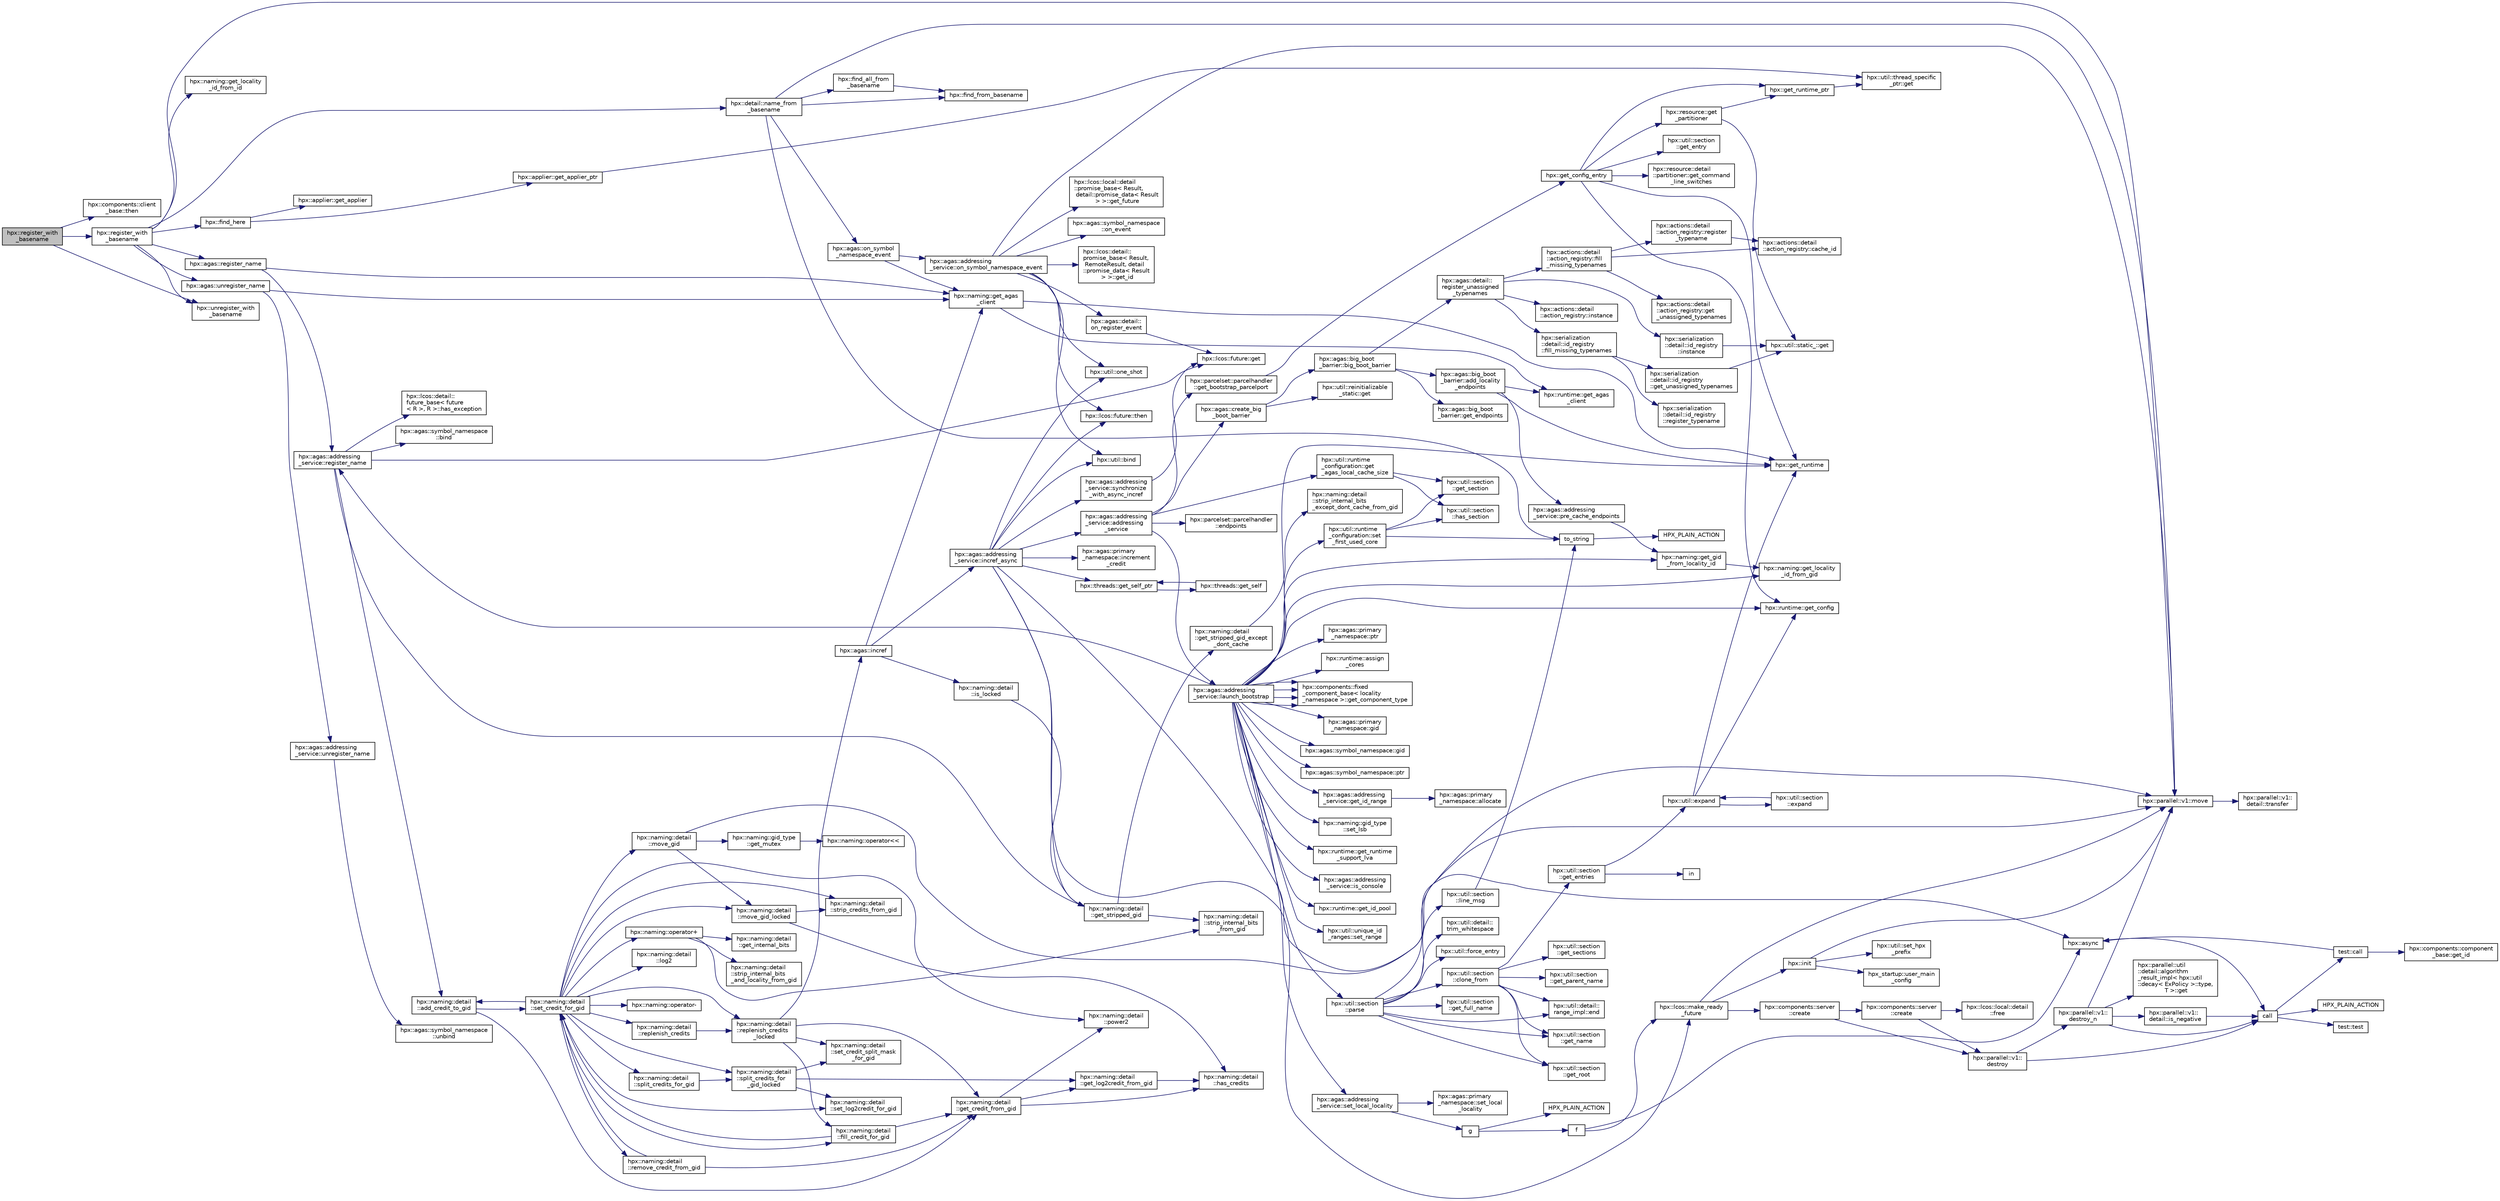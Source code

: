 digraph "hpx::register_with_basename"
{
  edge [fontname="Helvetica",fontsize="10",labelfontname="Helvetica",labelfontsize="10"];
  node [fontname="Helvetica",fontsize="10",shape=record];
  rankdir="LR";
  Node15552 [label="hpx::register_with\l_basename",height=0.2,width=0.4,color="black", fillcolor="grey75", style="filled", fontcolor="black"];
  Node15552 -> Node15553 [color="midnightblue",fontsize="10",style="solid",fontname="Helvetica"];
  Node15553 [label="hpx::components::client\l_base::then",height=0.2,width=0.4,color="black", fillcolor="white", style="filled",URL="$d9/dad/classhpx_1_1components_1_1client__base.html#a195e205b5917c50455e9eab169045a2f"];
  Node15552 -> Node15554 [color="midnightblue",fontsize="10",style="solid",fontname="Helvetica"];
  Node15554 [label="hpx::register_with\l_basename",height=0.2,width=0.4,color="black", fillcolor="white", style="filled",URL="$d8/d83/namespacehpx.html#acf88178dc8c98cb0d7396325b3ccffdd",tooltip="Register the given id using the given base name. "];
  Node15554 -> Node15555 [color="midnightblue",fontsize="10",style="solid",fontname="Helvetica"];
  Node15555 [label="hpx::naming::get_locality\l_id_from_id",height=0.2,width=0.4,color="black", fillcolor="white", style="filled",URL="$d4/dc9/namespacehpx_1_1naming.html#af568527a84c2ea192f494afa8a236e8c"];
  Node15554 -> Node15556 [color="midnightblue",fontsize="10",style="solid",fontname="Helvetica"];
  Node15556 [label="hpx::find_here",height=0.2,width=0.4,color="black", fillcolor="white", style="filled",URL="$d8/d83/namespacehpx.html#af07c1b6e26bcdfb1138643a1a2133cf4",tooltip="Return the global id representing this locality. "];
  Node15556 -> Node15557 [color="midnightblue",fontsize="10",style="solid",fontname="Helvetica"];
  Node15557 [label="hpx::applier::get_applier_ptr",height=0.2,width=0.4,color="black", fillcolor="white", style="filled",URL="$d8/dcb/namespacehpx_1_1applier.html#a617483cf2b77ad3a0aa428ade7b35299"];
  Node15557 -> Node15558 [color="midnightblue",fontsize="10",style="solid",fontname="Helvetica"];
  Node15558 [label="hpx::util::thread_specific\l_ptr::get",height=0.2,width=0.4,color="black", fillcolor="white", style="filled",URL="$d4/d4c/structhpx_1_1util_1_1thread__specific__ptr.html#a3b27d8520710478aa41d1f74206bdba9"];
  Node15556 -> Node15559 [color="midnightblue",fontsize="10",style="solid",fontname="Helvetica"];
  Node15559 [label="hpx::applier::get_applier",height=0.2,width=0.4,color="black", fillcolor="white", style="filled",URL="$d8/dcb/namespacehpx_1_1applier.html#aba1147ab54a476403b37f20a39b1e239"];
  Node15554 -> Node15560 [color="midnightblue",fontsize="10",style="solid",fontname="Helvetica"];
  Node15560 [label="hpx::detail::name_from\l_basename",height=0.2,width=0.4,color="black", fillcolor="white", style="filled",URL="$d5/dbe/namespacehpx_1_1detail.html#a17936e745575748af23abfcf86ea8961"];
  Node15560 -> Node15561 [color="midnightblue",fontsize="10",style="solid",fontname="Helvetica"];
  Node15561 [label="to_string",height=0.2,width=0.4,color="black", fillcolor="white", style="filled",URL="$d4/d2c/make__continuation__1615_8cpp.html#acbdae3e81403e1ffc527c18dc1cd51dd"];
  Node15561 -> Node15562 [color="midnightblue",fontsize="10",style="solid",fontname="Helvetica"];
  Node15562 [label="HPX_PLAIN_ACTION",height=0.2,width=0.4,color="black", fillcolor="white", style="filled",URL="$d4/d2c/make__continuation__1615_8cpp.html#a8b2f8a7c58b490fcb1260f36bac46541"];
  Node15560 -> Node15563 [color="midnightblue",fontsize="10",style="solid",fontname="Helvetica"];
  Node15563 [label="hpx::find_all_from\l_basename",height=0.2,width=0.4,color="black", fillcolor="white", style="filled",URL="$d8/d83/namespacehpx.html#acde05ad9cc5b5ed75cc4dccf33537c5a"];
  Node15563 -> Node15564 [color="midnightblue",fontsize="10",style="solid",fontname="Helvetica"];
  Node15564 [label="hpx::find_from_basename",height=0.2,width=0.4,color="black", fillcolor="white", style="filled",URL="$d8/d83/namespacehpx.html#a47c8bdc52ad959f867dc5675f915d3dc"];
  Node15560 -> Node15565 [color="midnightblue",fontsize="10",style="solid",fontname="Helvetica"];
  Node15565 [label="hpx::agas::on_symbol\l_namespace_event",height=0.2,width=0.4,color="black", fillcolor="white", style="filled",URL="$dc/d54/namespacehpx_1_1agas.html#a3d33611dd6e2ec4d76c44953b466b7dc"];
  Node15565 -> Node15566 [color="midnightblue",fontsize="10",style="solid",fontname="Helvetica"];
  Node15566 [label="hpx::naming::get_agas\l_client",height=0.2,width=0.4,color="black", fillcolor="white", style="filled",URL="$d4/dc9/namespacehpx_1_1naming.html#a0408fffd5d34b620712a801b0ae3b032"];
  Node15566 -> Node15567 [color="midnightblue",fontsize="10",style="solid",fontname="Helvetica"];
  Node15567 [label="hpx::get_runtime",height=0.2,width=0.4,color="black", fillcolor="white", style="filled",URL="$d8/d83/namespacehpx.html#aef902cc6c7dd3b9fbadf34d1e850a070"];
  Node15566 -> Node15568 [color="midnightblue",fontsize="10",style="solid",fontname="Helvetica"];
  Node15568 [label="hpx::runtime::get_agas\l_client",height=0.2,width=0.4,color="black", fillcolor="white", style="filled",URL="$d0/d7b/classhpx_1_1runtime.html#aeb5dddd30d6b9861669af8ad44d1a96a"];
  Node15565 -> Node15569 [color="midnightblue",fontsize="10",style="solid",fontname="Helvetica"];
  Node15569 [label="hpx::agas::addressing\l_service::on_symbol_namespace_event",height=0.2,width=0.4,color="black", fillcolor="white", style="filled",URL="$db/d58/structhpx_1_1agas_1_1addressing__service.html#a88606ead360b593985197f6c07329692",tooltip="Install a listener for a given symbol namespace event. "];
  Node15569 -> Node15570 [color="midnightblue",fontsize="10",style="solid",fontname="Helvetica"];
  Node15570 [label="hpx::lcos::local::detail\l::promise_base\< Result,\l detail::promise_data\< Result\l \> \>::get_future",height=0.2,width=0.4,color="black", fillcolor="white", style="filled",URL="$d5/da1/classhpx_1_1lcos_1_1local_1_1detail_1_1promise__base.html#a941a7057c3296a4c06ecbbb5032146a2"];
  Node15569 -> Node15571 [color="midnightblue",fontsize="10",style="solid",fontname="Helvetica"];
  Node15571 [label="hpx::agas::symbol_namespace\l::on_event",height=0.2,width=0.4,color="black", fillcolor="white", style="filled",URL="$dd/d5e/structhpx_1_1agas_1_1symbol__namespace.html#a6b674b8ace2bc447c36435a9e83db6fd"];
  Node15569 -> Node15572 [color="midnightblue",fontsize="10",style="solid",fontname="Helvetica"];
  Node15572 [label="hpx::lcos::detail::\lpromise_base\< Result,\l RemoteResult, detail\l::promise_data\< Result\l \> \>::get_id",height=0.2,width=0.4,color="black", fillcolor="white", style="filled",URL="$d4/def/classhpx_1_1lcos_1_1detail_1_1promise__base.html#a2517464a9b53f71a7531c5cf75323ef5"];
  Node15569 -> Node15573 [color="midnightblue",fontsize="10",style="solid",fontname="Helvetica"];
  Node15573 [label="hpx::lcos::future::then",height=0.2,width=0.4,color="black", fillcolor="white", style="filled",URL="$d0/d33/classhpx_1_1lcos_1_1future.html#a17045dee172c36e208b2cbd400fa8797"];
  Node15569 -> Node15574 [color="midnightblue",fontsize="10",style="solid",fontname="Helvetica"];
  Node15574 [label="hpx::util::bind",height=0.2,width=0.4,color="black", fillcolor="white", style="filled",URL="$df/dad/namespacehpx_1_1util.html#ad844caedf82a0173d6909d910c3e48c6"];
  Node15569 -> Node15575 [color="midnightblue",fontsize="10",style="solid",fontname="Helvetica"];
  Node15575 [label="hpx::util::one_shot",height=0.2,width=0.4,color="black", fillcolor="white", style="filled",URL="$df/dad/namespacehpx_1_1util.html#a273e61be42a72415291e0ec0a4f28c7a"];
  Node15569 -> Node15576 [color="midnightblue",fontsize="10",style="solid",fontname="Helvetica"];
  Node15576 [label="hpx::agas::detail::\lon_register_event",height=0.2,width=0.4,color="black", fillcolor="white", style="filled",URL="$dd/dd0/namespacehpx_1_1agas_1_1detail.html#a1739a936c5bfb2f0917f5151ddd2e5b5"];
  Node15576 -> Node15577 [color="midnightblue",fontsize="10",style="solid",fontname="Helvetica"];
  Node15577 [label="hpx::lcos::future::get",height=0.2,width=0.4,color="black", fillcolor="white", style="filled",URL="$d0/d33/classhpx_1_1lcos_1_1future.html#a8c28269486d5620ac48af349f17bb41c"];
  Node15569 -> Node15578 [color="midnightblue",fontsize="10",style="solid",fontname="Helvetica"];
  Node15578 [label="hpx::parallel::v1::move",height=0.2,width=0.4,color="black", fillcolor="white", style="filled",URL="$db/db9/namespacehpx_1_1parallel_1_1v1.html#aa7c4ede081ce786c9d1eb1adff495cfc"];
  Node15578 -> Node15579 [color="midnightblue",fontsize="10",style="solid",fontname="Helvetica"];
  Node15579 [label="hpx::parallel::v1::\ldetail::transfer",height=0.2,width=0.4,color="black", fillcolor="white", style="filled",URL="$d2/ddd/namespacehpx_1_1parallel_1_1v1_1_1detail.html#ab1b56a05e1885ca7cc7ffa1804dd2f3c"];
  Node15560 -> Node15578 [color="midnightblue",fontsize="10",style="solid",fontname="Helvetica"];
  Node15560 -> Node15564 [color="midnightblue",fontsize="10",style="solid",fontname="Helvetica"];
  Node15554 -> Node15580 [color="midnightblue",fontsize="10",style="solid",fontname="Helvetica"];
  Node15580 [label="hpx::agas::register_name",height=0.2,width=0.4,color="black", fillcolor="white", style="filled",URL="$dc/d54/namespacehpx_1_1agas.html#a3812793adbf5e7d8c6b468595ac0823f"];
  Node15580 -> Node15566 [color="midnightblue",fontsize="10",style="solid",fontname="Helvetica"];
  Node15580 -> Node15581 [color="midnightblue",fontsize="10",style="solid",fontname="Helvetica"];
  Node15581 [label="hpx::agas::addressing\l_service::register_name",height=0.2,width=0.4,color="black", fillcolor="white", style="filled",URL="$db/d58/structhpx_1_1agas_1_1addressing__service.html#a5929d7fd681a5ed692bfbeaa503fc32d",tooltip="Register a global name with a global address (id) "];
  Node15581 -> Node15582 [color="midnightblue",fontsize="10",style="solid",fontname="Helvetica"];
  Node15582 [label="hpx::agas::symbol_namespace\l::bind",height=0.2,width=0.4,color="black", fillcolor="white", style="filled",URL="$dd/d5e/structhpx_1_1agas_1_1symbol__namespace.html#a4c5b21f70ae191ad0169fe5ac06de532"];
  Node15581 -> Node15583 [color="midnightblue",fontsize="10",style="solid",fontname="Helvetica"];
  Node15583 [label="hpx::naming::detail\l::get_stripped_gid",height=0.2,width=0.4,color="black", fillcolor="white", style="filled",URL="$d5/d18/namespacehpx_1_1naming_1_1detail.html#ad3a849cb7ebd5dccf9aefadccc21dd89"];
  Node15583 -> Node15584 [color="midnightblue",fontsize="10",style="solid",fontname="Helvetica"];
  Node15584 [label="hpx::naming::detail\l::strip_internal_bits\l_from_gid",height=0.2,width=0.4,color="black", fillcolor="white", style="filled",URL="$d5/d18/namespacehpx_1_1naming_1_1detail.html#a95cca4d4bc82a9da3e804b225b03dfaf"];
  Node15583 -> Node15585 [color="midnightblue",fontsize="10",style="solid",fontname="Helvetica"];
  Node15585 [label="hpx::naming::detail\l::get_stripped_gid_except\l_dont_cache",height=0.2,width=0.4,color="black", fillcolor="white", style="filled",URL="$d5/d18/namespacehpx_1_1naming_1_1detail.html#a1ab848588112d0f7fac377a15692c9cc"];
  Node15585 -> Node15586 [color="midnightblue",fontsize="10",style="solid",fontname="Helvetica"];
  Node15586 [label="hpx::naming::detail\l::strip_internal_bits\l_except_dont_cache_from_gid",height=0.2,width=0.4,color="black", fillcolor="white", style="filled",URL="$d5/d18/namespacehpx_1_1naming_1_1detail.html#aabeb51a92376c6bfb9cf31bf9ff0c4cc"];
  Node15581 -> Node15587 [color="midnightblue",fontsize="10",style="solid",fontname="Helvetica"];
  Node15587 [label="hpx::lcos::detail::\lfuture_base\< future\l\< R \>, R \>::has_exception",height=0.2,width=0.4,color="black", fillcolor="white", style="filled",URL="$d5/dd7/classhpx_1_1lcos_1_1detail_1_1future__base.html#aa95b01f70ad95706ae420ff1db2e5b99"];
  Node15581 -> Node15577 [color="midnightblue",fontsize="10",style="solid",fontname="Helvetica"];
  Node15581 -> Node15588 [color="midnightblue",fontsize="10",style="solid",fontname="Helvetica"];
  Node15588 [label="hpx::naming::detail\l::add_credit_to_gid",height=0.2,width=0.4,color="black", fillcolor="white", style="filled",URL="$d5/d18/namespacehpx_1_1naming_1_1detail.html#ab13848a91587535a393be4def980e832"];
  Node15588 -> Node15589 [color="midnightblue",fontsize="10",style="solid",fontname="Helvetica"];
  Node15589 [label="hpx::naming::detail\l::get_credit_from_gid",height=0.2,width=0.4,color="black", fillcolor="white", style="filled",URL="$d5/d18/namespacehpx_1_1naming_1_1detail.html#ae3d27efe8c838d79e29020ed7c9fa25f"];
  Node15589 -> Node15590 [color="midnightblue",fontsize="10",style="solid",fontname="Helvetica"];
  Node15590 [label="hpx::naming::detail\l::has_credits",height=0.2,width=0.4,color="black", fillcolor="white", style="filled",URL="$d5/d18/namespacehpx_1_1naming_1_1detail.html#afb823cf706d95f298c25af22fe39653b"];
  Node15589 -> Node15591 [color="midnightblue",fontsize="10",style="solid",fontname="Helvetica"];
  Node15591 [label="hpx::naming::detail\l::power2",height=0.2,width=0.4,color="black", fillcolor="white", style="filled",URL="$d5/d18/namespacehpx_1_1naming_1_1detail.html#a084e318ac378f38778c0696da8cbdaac"];
  Node15589 -> Node15592 [color="midnightblue",fontsize="10",style="solid",fontname="Helvetica"];
  Node15592 [label="hpx::naming::detail\l::get_log2credit_from_gid",height=0.2,width=0.4,color="black", fillcolor="white", style="filled",URL="$d5/d18/namespacehpx_1_1naming_1_1detail.html#a65b5a75f9576e0c15d372d20f0ed37d0"];
  Node15592 -> Node15590 [color="midnightblue",fontsize="10",style="solid",fontname="Helvetica"];
  Node15588 -> Node15593 [color="midnightblue",fontsize="10",style="solid",fontname="Helvetica"];
  Node15593 [label="hpx::naming::detail\l::set_credit_for_gid",height=0.2,width=0.4,color="black", fillcolor="white", style="filled",URL="$d5/d18/namespacehpx_1_1naming_1_1detail.html#a87703193ff814a4e1c912e98e655ec51"];
  Node15593 -> Node15594 [color="midnightblue",fontsize="10",style="solid",fontname="Helvetica"];
  Node15594 [label="hpx::naming::detail\l::log2",height=0.2,width=0.4,color="black", fillcolor="white", style="filled",URL="$d5/d18/namespacehpx_1_1naming_1_1detail.html#a10b972e46f78f4f24d7843d6f8554b5b"];
  Node15593 -> Node15591 [color="midnightblue",fontsize="10",style="solid",fontname="Helvetica"];
  Node15593 -> Node15595 [color="midnightblue",fontsize="10",style="solid",fontname="Helvetica"];
  Node15595 [label="hpx::naming::detail\l::set_log2credit_for_gid",height=0.2,width=0.4,color="black", fillcolor="white", style="filled",URL="$d5/d18/namespacehpx_1_1naming_1_1detail.html#ac466e44115ff62134192cea0735b147e"];
  Node15593 -> Node15596 [color="midnightblue",fontsize="10",style="solid",fontname="Helvetica"];
  Node15596 [label="hpx::naming::detail\l::strip_credits_from_gid",height=0.2,width=0.4,color="black", fillcolor="white", style="filled",URL="$d5/d18/namespacehpx_1_1naming_1_1detail.html#a422b12b60e5f7844b224dd68cf8cae8e"];
  Node15593 -> Node15588 [color="midnightblue",fontsize="10",style="solid",fontname="Helvetica"];
  Node15593 -> Node15597 [color="midnightblue",fontsize="10",style="solid",fontname="Helvetica"];
  Node15597 [label="hpx::naming::detail\l::remove_credit_from_gid",height=0.2,width=0.4,color="black", fillcolor="white", style="filled",URL="$d5/d18/namespacehpx_1_1naming_1_1detail.html#a3ccb4b028c2c757c0fabdfe58ac07e47"];
  Node15597 -> Node15589 [color="midnightblue",fontsize="10",style="solid",fontname="Helvetica"];
  Node15597 -> Node15593 [color="midnightblue",fontsize="10",style="solid",fontname="Helvetica"];
  Node15593 -> Node15598 [color="midnightblue",fontsize="10",style="solid",fontname="Helvetica"];
  Node15598 [label="hpx::naming::detail\l::fill_credit_for_gid",height=0.2,width=0.4,color="black", fillcolor="white", style="filled",URL="$d5/d18/namespacehpx_1_1naming_1_1detail.html#a3ec890e6a5b5c8fbd21b11dfe7e50352"];
  Node15598 -> Node15589 [color="midnightblue",fontsize="10",style="solid",fontname="Helvetica"];
  Node15598 -> Node15593 [color="midnightblue",fontsize="10",style="solid",fontname="Helvetica"];
  Node15593 -> Node15599 [color="midnightblue",fontsize="10",style="solid",fontname="Helvetica"];
  Node15599 [label="hpx::naming::detail\l::move_gid",height=0.2,width=0.4,color="black", fillcolor="white", style="filled",URL="$d5/d18/namespacehpx_1_1naming_1_1detail.html#aade6b5eb4f9361377b0a427cd8bffdca"];
  Node15599 -> Node15600 [color="midnightblue",fontsize="10",style="solid",fontname="Helvetica"];
  Node15600 [label="hpx::naming::gid_type\l::get_mutex",height=0.2,width=0.4,color="black", fillcolor="white", style="filled",URL="$d3/d67/structhpx_1_1naming_1_1gid__type.html#a25f1f7d247b4ec6e77e577400bbbc18f"];
  Node15600 -> Node15601 [color="midnightblue",fontsize="10",style="solid",fontname="Helvetica"];
  Node15601 [label="hpx::naming::operator\<\<",height=0.2,width=0.4,color="black", fillcolor="white", style="filled",URL="$d4/dc9/namespacehpx_1_1naming.html#ad9103d927583be9fcc218e045ad2a6e6"];
  Node15599 -> Node15602 [color="midnightblue",fontsize="10",style="solid",fontname="Helvetica"];
  Node15602 [label="hpx::naming::detail\l::move_gid_locked",height=0.2,width=0.4,color="black", fillcolor="white", style="filled",URL="$d5/d18/namespacehpx_1_1naming_1_1detail.html#ade50f3a7ea7970594a107017d9781f45"];
  Node15602 -> Node15590 [color="midnightblue",fontsize="10",style="solid",fontname="Helvetica"];
  Node15602 -> Node15596 [color="midnightblue",fontsize="10",style="solid",fontname="Helvetica"];
  Node15599 -> Node15578 [color="midnightblue",fontsize="10",style="solid",fontname="Helvetica"];
  Node15593 -> Node15602 [color="midnightblue",fontsize="10",style="solid",fontname="Helvetica"];
  Node15593 -> Node15603 [color="midnightblue",fontsize="10",style="solid",fontname="Helvetica"];
  Node15603 [label="hpx::naming::detail\l::replenish_credits",height=0.2,width=0.4,color="black", fillcolor="white", style="filled",URL="$d5/d18/namespacehpx_1_1naming_1_1detail.html#aab806d937bd01894af129d3d3cbb22f4"];
  Node15603 -> Node15604 [color="midnightblue",fontsize="10",style="solid",fontname="Helvetica"];
  Node15604 [label="hpx::naming::detail\l::replenish_credits\l_locked",height=0.2,width=0.4,color="black", fillcolor="white", style="filled",URL="$d5/d18/namespacehpx_1_1naming_1_1detail.html#a011ed4fa9a2f4d4319adc54943fa03d6"];
  Node15604 -> Node15589 [color="midnightblue",fontsize="10",style="solid",fontname="Helvetica"];
  Node15604 -> Node15598 [color="midnightblue",fontsize="10",style="solid",fontname="Helvetica"];
  Node15604 -> Node15605 [color="midnightblue",fontsize="10",style="solid",fontname="Helvetica"];
  Node15605 [label="hpx::naming::detail\l::set_credit_split_mask\l_for_gid",height=0.2,width=0.4,color="black", fillcolor="white", style="filled",URL="$d5/d18/namespacehpx_1_1naming_1_1detail.html#a514fb4fd603d267bd438c27ea2fb1e7d"];
  Node15604 -> Node15606 [color="midnightblue",fontsize="10",style="solid",fontname="Helvetica"];
  Node15606 [label="hpx::agas::incref",height=0.2,width=0.4,color="black", fillcolor="white", style="filled",URL="$dc/d54/namespacehpx_1_1agas.html#aad81d2ea721c1a5692e243ef07bf164f"];
  Node15606 -> Node15607 [color="midnightblue",fontsize="10",style="solid",fontname="Helvetica"];
  Node15607 [label="hpx::naming::detail\l::is_locked",height=0.2,width=0.4,color="black", fillcolor="white", style="filled",URL="$d5/d18/namespacehpx_1_1naming_1_1detail.html#a721ab5a11bd11a37b0c905ea3fe0a6d7"];
  Node15607 -> Node15583 [color="midnightblue",fontsize="10",style="solid",fontname="Helvetica"];
  Node15606 -> Node15566 [color="midnightblue",fontsize="10",style="solid",fontname="Helvetica"];
  Node15606 -> Node15608 [color="midnightblue",fontsize="10",style="solid",fontname="Helvetica"];
  Node15608 [label="hpx::agas::addressing\l_service::incref_async",height=0.2,width=0.4,color="black", fillcolor="white", style="filled",URL="$db/d58/structhpx_1_1agas_1_1addressing__service.html#adae9df2634cf648f129f203c3678c1c1",tooltip="Increment the global reference count for the given id. "];
  Node15608 -> Node15583 [color="midnightblue",fontsize="10",style="solid",fontname="Helvetica"];
  Node15608 -> Node15609 [color="midnightblue",fontsize="10",style="solid",fontname="Helvetica"];
  Node15609 [label="hpx::threads::get_self_ptr",height=0.2,width=0.4,color="black", fillcolor="white", style="filled",URL="$d7/d28/namespacehpx_1_1threads.html#a22877ae347ad884cde3a51397dad6c53"];
  Node15609 -> Node15610 [color="midnightblue",fontsize="10",style="solid",fontname="Helvetica"];
  Node15610 [label="hpx::threads::get_self",height=0.2,width=0.4,color="black", fillcolor="white", style="filled",URL="$d7/d28/namespacehpx_1_1threads.html#a07daf4d6d29233f20d66d41ab7b5b8e8"];
  Node15610 -> Node15609 [color="midnightblue",fontsize="10",style="solid",fontname="Helvetica"];
  Node15608 -> Node15611 [color="midnightblue",fontsize="10",style="solid",fontname="Helvetica"];
  Node15611 [label="hpx::agas::addressing\l_service::addressing\l_service",height=0.2,width=0.4,color="black", fillcolor="white", style="filled",URL="$db/d58/structhpx_1_1agas_1_1addressing__service.html#a4cd885b12c530009f44f7372c197d54f"];
  Node15611 -> Node15612 [color="midnightblue",fontsize="10",style="solid",fontname="Helvetica"];
  Node15612 [label="hpx::util::runtime\l_configuration::get\l_agas_local_cache_size",height=0.2,width=0.4,color="black", fillcolor="white", style="filled",URL="$d8/d70/classhpx_1_1util_1_1runtime__configuration.html#a5fc409d10bc5e063fde7992fb2d8eefe"];
  Node15612 -> Node15613 [color="midnightblue",fontsize="10",style="solid",fontname="Helvetica"];
  Node15613 [label="hpx::util::section\l::has_section",height=0.2,width=0.4,color="black", fillcolor="white", style="filled",URL="$dd/de4/classhpx_1_1util_1_1section.html#a2ef0091925e5c2e3fda235bff644cdb4"];
  Node15612 -> Node15614 [color="midnightblue",fontsize="10",style="solid",fontname="Helvetica"];
  Node15614 [label="hpx::util::section\l::get_section",height=0.2,width=0.4,color="black", fillcolor="white", style="filled",URL="$dd/de4/classhpx_1_1util_1_1section.html#a3506cc01fb5453b2176f4747352c5517"];
  Node15611 -> Node15615 [color="midnightblue",fontsize="10",style="solid",fontname="Helvetica"];
  Node15615 [label="hpx::parcelset::parcelhandler\l::get_bootstrap_parcelport",height=0.2,width=0.4,color="black", fillcolor="white", style="filled",URL="$d4/d2f/classhpx_1_1parcelset_1_1parcelhandler.html#aac412291f000080f2496f288b97b7859"];
  Node15615 -> Node15616 [color="midnightblue",fontsize="10",style="solid",fontname="Helvetica"];
  Node15616 [label="hpx::get_config_entry",height=0.2,width=0.4,color="black", fillcolor="white", style="filled",URL="$d8/d83/namespacehpx.html#a097240e6744bc8905f708932da401835",tooltip="Retrieve the string value of a configuration entry given by key. "];
  Node15616 -> Node15617 [color="midnightblue",fontsize="10",style="solid",fontname="Helvetica"];
  Node15617 [label="hpx::get_runtime_ptr",height=0.2,width=0.4,color="black", fillcolor="white", style="filled",URL="$d8/d83/namespacehpx.html#af29daf2bb3e01b4d6495a1742b6cce64"];
  Node15617 -> Node15558 [color="midnightblue",fontsize="10",style="solid",fontname="Helvetica"];
  Node15616 -> Node15567 [color="midnightblue",fontsize="10",style="solid",fontname="Helvetica"];
  Node15616 -> Node15618 [color="midnightblue",fontsize="10",style="solid",fontname="Helvetica"];
  Node15618 [label="hpx::runtime::get_config",height=0.2,width=0.4,color="black", fillcolor="white", style="filled",URL="$d0/d7b/classhpx_1_1runtime.html#a0bfe0241e54b1fe1dd4ec181d944de43",tooltip="access configuration information "];
  Node15616 -> Node15619 [color="midnightblue",fontsize="10",style="solid",fontname="Helvetica"];
  Node15619 [label="hpx::util::section\l::get_entry",height=0.2,width=0.4,color="black", fillcolor="white", style="filled",URL="$dd/de4/classhpx_1_1util_1_1section.html#a02ac2ca2a4490347405dec03df46af88"];
  Node15616 -> Node15620 [color="midnightblue",fontsize="10",style="solid",fontname="Helvetica"];
  Node15620 [label="hpx::resource::get\l_partitioner",height=0.2,width=0.4,color="black", fillcolor="white", style="filled",URL="$dd/da5/namespacehpx_1_1resource.html#af91354c369d9a22a00581d6b6da7d0ee"];
  Node15620 -> Node15621 [color="midnightblue",fontsize="10",style="solid",fontname="Helvetica"];
  Node15621 [label="hpx::util::static_::get",height=0.2,width=0.4,color="black", fillcolor="white", style="filled",URL="$d3/dbb/structhpx_1_1util_1_1static__.html#a2967c633948a3bf17a3b5405ef5a8318"];
  Node15620 -> Node15617 [color="midnightblue",fontsize="10",style="solid",fontname="Helvetica"];
  Node15616 -> Node15622 [color="midnightblue",fontsize="10",style="solid",fontname="Helvetica"];
  Node15622 [label="hpx::resource::detail\l::partitioner::get_command\l_line_switches",height=0.2,width=0.4,color="black", fillcolor="white", style="filled",URL="$d0/dab/classhpx_1_1resource_1_1detail_1_1partitioner.html#a16fe01dd59b2c89bd556788b5713522e"];
  Node15611 -> Node15623 [color="midnightblue",fontsize="10",style="solid",fontname="Helvetica"];
  Node15623 [label="hpx::agas::create_big\l_boot_barrier",height=0.2,width=0.4,color="black", fillcolor="white", style="filled",URL="$dc/d54/namespacehpx_1_1agas.html#a272f64deb448ea9613501a5b3458a57f"];
  Node15623 -> Node15624 [color="midnightblue",fontsize="10",style="solid",fontname="Helvetica"];
  Node15624 [label="hpx::util::reinitializable\l_static::get",height=0.2,width=0.4,color="black", fillcolor="white", style="filled",URL="$d2/db7/structhpx_1_1util_1_1reinitializable__static.html#a2c616d22a193ed9d3b0b58d4203b3809"];
  Node15623 -> Node15625 [color="midnightblue",fontsize="10",style="solid",fontname="Helvetica"];
  Node15625 [label="hpx::agas::big_boot\l_barrier::big_boot_barrier",height=0.2,width=0.4,color="black", fillcolor="white", style="filled",URL="$d8/db6/structhpx_1_1agas_1_1big__boot__barrier.html#ab00f39b77e1ae054dddeab796ac49a07"];
  Node15625 -> Node15626 [color="midnightblue",fontsize="10",style="solid",fontname="Helvetica"];
  Node15626 [label="hpx::agas::detail::\lregister_unassigned\l_typenames",height=0.2,width=0.4,color="black", fillcolor="white", style="filled",URL="$dd/dd0/namespacehpx_1_1agas_1_1detail.html#a69a4d9fbe321b26f2eeeacaae98c05bb"];
  Node15626 -> Node15627 [color="midnightblue",fontsize="10",style="solid",fontname="Helvetica"];
  Node15627 [label="hpx::serialization\l::detail::id_registry\l::instance",height=0.2,width=0.4,color="black", fillcolor="white", style="filled",URL="$dc/d9a/classhpx_1_1serialization_1_1detail_1_1id__registry.html#ab5118609f28337b2a71e7ac63399a2dc"];
  Node15627 -> Node15621 [color="midnightblue",fontsize="10",style="solid",fontname="Helvetica"];
  Node15626 -> Node15628 [color="midnightblue",fontsize="10",style="solid",fontname="Helvetica"];
  Node15628 [label="hpx::serialization\l::detail::id_registry\l::fill_missing_typenames",height=0.2,width=0.4,color="black", fillcolor="white", style="filled",URL="$dc/d9a/classhpx_1_1serialization_1_1detail_1_1id__registry.html#a80cd98a900de5a5347cf51ab710ed1be"];
  Node15628 -> Node15629 [color="midnightblue",fontsize="10",style="solid",fontname="Helvetica"];
  Node15629 [label="hpx::serialization\l::detail::id_registry\l::get_unassigned_typenames",height=0.2,width=0.4,color="black", fillcolor="white", style="filled",URL="$dc/d9a/classhpx_1_1serialization_1_1detail_1_1id__registry.html#a667f38001517e0031e3421b1f6719baf"];
  Node15629 -> Node15621 [color="midnightblue",fontsize="10",style="solid",fontname="Helvetica"];
  Node15628 -> Node15630 [color="midnightblue",fontsize="10",style="solid",fontname="Helvetica"];
  Node15630 [label="hpx::serialization\l::detail::id_registry\l::register_typename",height=0.2,width=0.4,color="black", fillcolor="white", style="filled",URL="$dc/d9a/classhpx_1_1serialization_1_1detail_1_1id__registry.html#a3ecf46288bd104ca800605842a269fd6"];
  Node15626 -> Node15631 [color="midnightblue",fontsize="10",style="solid",fontname="Helvetica"];
  Node15631 [label="hpx::actions::detail\l::action_registry::instance",height=0.2,width=0.4,color="black", fillcolor="white", style="filled",URL="$d6/d07/structhpx_1_1actions_1_1detail_1_1action__registry.html#a4d8a8074f8a91fdc5a62e8067ef6472c"];
  Node15626 -> Node15632 [color="midnightblue",fontsize="10",style="solid",fontname="Helvetica"];
  Node15632 [label="hpx::actions::detail\l::action_registry::fill\l_missing_typenames",height=0.2,width=0.4,color="black", fillcolor="white", style="filled",URL="$d6/d07/structhpx_1_1actions_1_1detail_1_1action__registry.html#ad0b2659af6636d76d4b39d64eac81e3c"];
  Node15632 -> Node15633 [color="midnightblue",fontsize="10",style="solid",fontname="Helvetica"];
  Node15633 [label="hpx::actions::detail\l::action_registry::get\l_unassigned_typenames",height=0.2,width=0.4,color="black", fillcolor="white", style="filled",URL="$d6/d07/structhpx_1_1actions_1_1detail_1_1action__registry.html#a5216619c74ba5ee2d7a82626fe3f42cd"];
  Node15632 -> Node15634 [color="midnightblue",fontsize="10",style="solid",fontname="Helvetica"];
  Node15634 [label="hpx::actions::detail\l::action_registry::register\l_typename",height=0.2,width=0.4,color="black", fillcolor="white", style="filled",URL="$d6/d07/structhpx_1_1actions_1_1detail_1_1action__registry.html#a7352d14b8ad4d97a880c8ff247f0e04a"];
  Node15634 -> Node15635 [color="midnightblue",fontsize="10",style="solid",fontname="Helvetica"];
  Node15635 [label="hpx::actions::detail\l::action_registry::cache_id",height=0.2,width=0.4,color="black", fillcolor="white", style="filled",URL="$d6/d07/structhpx_1_1actions_1_1detail_1_1action__registry.html#a241539d91aa05a0cb41e6949b4f7ffb6"];
  Node15632 -> Node15635 [color="midnightblue",fontsize="10",style="solid",fontname="Helvetica"];
  Node15625 -> Node15636 [color="midnightblue",fontsize="10",style="solid",fontname="Helvetica"];
  Node15636 [label="hpx::agas::big_boot\l_barrier::add_locality\l_endpoints",height=0.2,width=0.4,color="black", fillcolor="white", style="filled",URL="$d8/db6/structhpx_1_1agas_1_1big__boot__barrier.html#aedb4d5066f5ee188b4b2e7476bde8f35"];
  Node15636 -> Node15567 [color="midnightblue",fontsize="10",style="solid",fontname="Helvetica"];
  Node15636 -> Node15568 [color="midnightblue",fontsize="10",style="solid",fontname="Helvetica"];
  Node15636 -> Node15637 [color="midnightblue",fontsize="10",style="solid",fontname="Helvetica"];
  Node15637 [label="hpx::agas::addressing\l_service::pre_cache_endpoints",height=0.2,width=0.4,color="black", fillcolor="white", style="filled",URL="$db/d58/structhpx_1_1agas_1_1addressing__service.html#a9384e7f70c49705ea11e55718c144ee4"];
  Node15637 -> Node15638 [color="midnightblue",fontsize="10",style="solid",fontname="Helvetica"];
  Node15638 [label="hpx::naming::get_gid\l_from_locality_id",height=0.2,width=0.4,color="black", fillcolor="white", style="filled",URL="$d4/dc9/namespacehpx_1_1naming.html#ae50a3ecdb5854b6a25a556ebc9830541"];
  Node15638 -> Node15639 [color="midnightblue",fontsize="10",style="solid",fontname="Helvetica"];
  Node15639 [label="hpx::naming::get_locality\l_id_from_gid",height=0.2,width=0.4,color="black", fillcolor="white", style="filled",URL="$d4/dc9/namespacehpx_1_1naming.html#a7fd43037784560bd04fda9b49e33529f"];
  Node15625 -> Node15640 [color="midnightblue",fontsize="10",style="solid",fontname="Helvetica"];
  Node15640 [label="hpx::agas::big_boot\l_barrier::get_endpoints",height=0.2,width=0.4,color="black", fillcolor="white", style="filled",URL="$d8/db6/structhpx_1_1agas_1_1big__boot__barrier.html#a019606b912a47e77062cd7de28adb428"];
  Node15611 -> Node15641 [color="midnightblue",fontsize="10",style="solid",fontname="Helvetica"];
  Node15641 [label="hpx::parcelset::parcelhandler\l::endpoints",height=0.2,width=0.4,color="black", fillcolor="white", style="filled",URL="$d4/d2f/classhpx_1_1parcelset_1_1parcelhandler.html#a7a79973ee047c9a655e7517b89d78558",tooltip="return the endpoints associated with this parcelhandler "];
  Node15611 -> Node15642 [color="midnightblue",fontsize="10",style="solid",fontname="Helvetica"];
  Node15642 [label="hpx::agas::addressing\l_service::launch_bootstrap",height=0.2,width=0.4,color="black", fillcolor="white", style="filled",URL="$db/d58/structhpx_1_1agas_1_1addressing__service.html#a664380be3597d3ca31677b2ae5800e76"];
  Node15642 -> Node15643 [color="midnightblue",fontsize="10",style="solid",fontname="Helvetica"];
  Node15643 [label="hpx::agas::primary\l_namespace::ptr",height=0.2,width=0.4,color="black", fillcolor="white", style="filled",URL="$d1/d43/structhpx_1_1agas_1_1primary__namespace.html#a977601f2c79f10b3aef3db56fb3aad0d"];
  Node15642 -> Node15567 [color="midnightblue",fontsize="10",style="solid",fontname="Helvetica"];
  Node15642 -> Node15638 [color="midnightblue",fontsize="10",style="solid",fontname="Helvetica"];
  Node15642 -> Node15644 [color="midnightblue",fontsize="10",style="solid",fontname="Helvetica"];
  Node15644 [label="hpx::agas::addressing\l_service::set_local_locality",height=0.2,width=0.4,color="black", fillcolor="white", style="filled",URL="$db/d58/structhpx_1_1agas_1_1addressing__service.html#a262a9982f31caacd5c605b643f2cc081"];
  Node15644 -> Node15645 [color="midnightblue",fontsize="10",style="solid",fontname="Helvetica"];
  Node15645 [label="g",height=0.2,width=0.4,color="black", fillcolor="white", style="filled",URL="$da/d17/cxx11__noexcept_8cpp.html#a96f5ebe659f57f5faa7343c54f8ea39a"];
  Node15645 -> Node15646 [color="midnightblue",fontsize="10",style="solid",fontname="Helvetica"];
  Node15646 [label="f",height=0.2,width=0.4,color="black", fillcolor="white", style="filled",URL="$d4/d13/async__unwrap__1037_8cpp.html#a02a6b0b4f77af9f69a841dc8262b0cd0"];
  Node15646 -> Node15647 [color="midnightblue",fontsize="10",style="solid",fontname="Helvetica"];
  Node15647 [label="hpx::async",height=0.2,width=0.4,color="black", fillcolor="white", style="filled",URL="$d8/d83/namespacehpx.html#acb7d8e37b73b823956ce144f9a57eaa4"];
  Node15647 -> Node15648 [color="midnightblue",fontsize="10",style="solid",fontname="Helvetica"];
  Node15648 [label="call",height=0.2,width=0.4,color="black", fillcolor="white", style="filled",URL="$d2/d67/promise__1620_8cpp.html#a58357f0b82bc761e1d0b9091ed563a70"];
  Node15648 -> Node15649 [color="midnightblue",fontsize="10",style="solid",fontname="Helvetica"];
  Node15649 [label="test::test",height=0.2,width=0.4,color="black", fillcolor="white", style="filled",URL="$d8/d89/structtest.html#ab42d5ece712d716b04cb3f686f297a26"];
  Node15648 -> Node15650 [color="midnightblue",fontsize="10",style="solid",fontname="Helvetica"];
  Node15650 [label="HPX_PLAIN_ACTION",height=0.2,width=0.4,color="black", fillcolor="white", style="filled",URL="$d2/d67/promise__1620_8cpp.html#ab96aab827a4b1fcaf66cfe0ba83fef23"];
  Node15648 -> Node15651 [color="midnightblue",fontsize="10",style="solid",fontname="Helvetica"];
  Node15651 [label="test::call",height=0.2,width=0.4,color="black", fillcolor="white", style="filled",URL="$d8/d89/structtest.html#aeb29e7ed6518b9426ccf1344c52620ae"];
  Node15651 -> Node15647 [color="midnightblue",fontsize="10",style="solid",fontname="Helvetica"];
  Node15651 -> Node15652 [color="midnightblue",fontsize="10",style="solid",fontname="Helvetica"];
  Node15652 [label="hpx::components::component\l_base::get_id",height=0.2,width=0.4,color="black", fillcolor="white", style="filled",URL="$d2/de6/classhpx_1_1components_1_1component__base.html#a4c8fd93514039bdf01c48d66d82b19cd"];
  Node15646 -> Node15653 [color="midnightblue",fontsize="10",style="solid",fontname="Helvetica"];
  Node15653 [label="hpx::lcos::make_ready\l_future",height=0.2,width=0.4,color="black", fillcolor="white", style="filled",URL="$d2/dc9/namespacehpx_1_1lcos.html#a42997564ddfde91d475b8a2cea8f53e4"];
  Node15653 -> Node15654 [color="midnightblue",fontsize="10",style="solid",fontname="Helvetica"];
  Node15654 [label="hpx::init",height=0.2,width=0.4,color="black", fillcolor="white", style="filled",URL="$d8/d83/namespacehpx.html#a3c694ea960b47c56b33351ba16e3d76b",tooltip="Main entry point for launching the HPX runtime system. "];
  Node15654 -> Node15655 [color="midnightblue",fontsize="10",style="solid",fontname="Helvetica"];
  Node15655 [label="hpx::util::set_hpx\l_prefix",height=0.2,width=0.4,color="black", fillcolor="white", style="filled",URL="$df/dad/namespacehpx_1_1util.html#ae40a23c1ba0a48d9304dcf717a95793e"];
  Node15654 -> Node15656 [color="midnightblue",fontsize="10",style="solid",fontname="Helvetica"];
  Node15656 [label="hpx_startup::user_main\l_config",height=0.2,width=0.4,color="black", fillcolor="white", style="filled",URL="$d3/dd2/namespacehpx__startup.html#aaac571d88bd3912a4225a23eb3261637"];
  Node15654 -> Node15578 [color="midnightblue",fontsize="10",style="solid",fontname="Helvetica"];
  Node15653 -> Node15657 [color="midnightblue",fontsize="10",style="solid",fontname="Helvetica"];
  Node15657 [label="hpx::components::server\l::create",height=0.2,width=0.4,color="black", fillcolor="white", style="filled",URL="$d2/da2/namespacehpx_1_1components_1_1server.html#ac776c89f3d68ceb910e8cee9fa937ab4",tooltip="Create arrays of components using their default constructor. "];
  Node15657 -> Node15658 [color="midnightblue",fontsize="10",style="solid",fontname="Helvetica"];
  Node15658 [label="hpx::components::server\l::create",height=0.2,width=0.4,color="black", fillcolor="white", style="filled",URL="$d2/da2/namespacehpx_1_1components_1_1server.html#a77d26de181c97b444565e230577981bd"];
  Node15658 -> Node15659 [color="midnightblue",fontsize="10",style="solid",fontname="Helvetica"];
  Node15659 [label="hpx::lcos::local::detail\l::free",height=0.2,width=0.4,color="black", fillcolor="white", style="filled",URL="$d4/dcb/namespacehpx_1_1lcos_1_1local_1_1detail.html#a55a940f019734e9bb045dc123cd80e48"];
  Node15658 -> Node15660 [color="midnightblue",fontsize="10",style="solid",fontname="Helvetica"];
  Node15660 [label="hpx::parallel::v1::\ldestroy",height=0.2,width=0.4,color="black", fillcolor="white", style="filled",URL="$db/db9/namespacehpx_1_1parallel_1_1v1.html#acf303558375048e8a7cc9a2c2e09477f"];
  Node15660 -> Node15648 [color="midnightblue",fontsize="10",style="solid",fontname="Helvetica"];
  Node15660 -> Node15661 [color="midnightblue",fontsize="10",style="solid",fontname="Helvetica"];
  Node15661 [label="hpx::parallel::v1::\ldestroy_n",height=0.2,width=0.4,color="black", fillcolor="white", style="filled",URL="$db/db9/namespacehpx_1_1parallel_1_1v1.html#a71d0691132a300690163f5636bcd5bd3"];
  Node15661 -> Node15662 [color="midnightblue",fontsize="10",style="solid",fontname="Helvetica"];
  Node15662 [label="hpx::parallel::v1::\ldetail::is_negative",height=0.2,width=0.4,color="black", fillcolor="white", style="filled",URL="$d2/ddd/namespacehpx_1_1parallel_1_1v1_1_1detail.html#adf2e40fc4b20ad0fd442ee3118a4d527"];
  Node15662 -> Node15648 [color="midnightblue",fontsize="10",style="solid",fontname="Helvetica"];
  Node15661 -> Node15663 [color="midnightblue",fontsize="10",style="solid",fontname="Helvetica"];
  Node15663 [label="hpx::parallel::util\l::detail::algorithm\l_result_impl\< hpx::util\l::decay\< ExPolicy \>::type,\l T \>::get",height=0.2,width=0.4,color="black", fillcolor="white", style="filled",URL="$d2/d42/structhpx_1_1parallel_1_1util_1_1detail_1_1algorithm__result__impl.html#ab5b051e8ec74eff5e0e62fd63f5d377e"];
  Node15661 -> Node15578 [color="midnightblue",fontsize="10",style="solid",fontname="Helvetica"];
  Node15661 -> Node15648 [color="midnightblue",fontsize="10",style="solid",fontname="Helvetica"];
  Node15657 -> Node15660 [color="midnightblue",fontsize="10",style="solid",fontname="Helvetica"];
  Node15653 -> Node15578 [color="midnightblue",fontsize="10",style="solid",fontname="Helvetica"];
  Node15645 -> Node15664 [color="midnightblue",fontsize="10",style="solid",fontname="Helvetica"];
  Node15664 [label="HPX_PLAIN_ACTION",height=0.2,width=0.4,color="black", fillcolor="white", style="filled",URL="$d4/d13/async__unwrap__1037_8cpp.html#ab5991a65409f0229f564e4935bd7b979"];
  Node15644 -> Node15665 [color="midnightblue",fontsize="10",style="solid",fontname="Helvetica"];
  Node15665 [label="hpx::agas::primary\l_namespace::set_local\l_locality",height=0.2,width=0.4,color="black", fillcolor="white", style="filled",URL="$d1/d43/structhpx_1_1agas_1_1primary__namespace.html#aef9509edfa957ff39e62a2963e7307a9"];
  Node15642 -> Node15666 [color="midnightblue",fontsize="10",style="solid",fontname="Helvetica"];
  Node15666 [label="hpx::runtime::assign\l_cores",height=0.2,width=0.4,color="black", fillcolor="white", style="filled",URL="$d0/d7b/classhpx_1_1runtime.html#ad18888b79a4c00c211acb866abf8c750"];
  Node15642 -> Node15618 [color="midnightblue",fontsize="10",style="solid",fontname="Helvetica"];
  Node15642 -> Node15667 [color="midnightblue",fontsize="10",style="solid",fontname="Helvetica"];
  Node15667 [label="hpx::util::runtime\l_configuration::set\l_first_used_core",height=0.2,width=0.4,color="black", fillcolor="white", style="filled",URL="$d8/d70/classhpx_1_1util_1_1runtime__configuration.html#af1c585ee36a9c0503a013faaa08ad398"];
  Node15667 -> Node15613 [color="midnightblue",fontsize="10",style="solid",fontname="Helvetica"];
  Node15667 -> Node15614 [color="midnightblue",fontsize="10",style="solid",fontname="Helvetica"];
  Node15667 -> Node15561 [color="midnightblue",fontsize="10",style="solid",fontname="Helvetica"];
  Node15642 -> Node15668 [color="midnightblue",fontsize="10",style="solid",fontname="Helvetica"];
  Node15668 [label="hpx::components::fixed\l_component_base\< locality\l_namespace \>::get_component_type",height=0.2,width=0.4,color="black", fillcolor="white", style="filled",URL="$df/dfd/classhpx_1_1components_1_1fixed__component__base.html#aa87dbc5aad4f2ee3f9b8f62c6981a8c2"];
  Node15642 -> Node15669 [color="midnightblue",fontsize="10",style="solid",fontname="Helvetica"];
  Node15669 [label="hpx::agas::primary\l_namespace::gid",height=0.2,width=0.4,color="black", fillcolor="white", style="filled",URL="$d1/d43/structhpx_1_1agas_1_1primary__namespace.html#ab38b0457e706d37af52f1535877a5bfd"];
  Node15642 -> Node15668 [color="midnightblue",fontsize="10",style="solid",fontname="Helvetica"];
  Node15642 -> Node15668 [color="midnightblue",fontsize="10",style="solid",fontname="Helvetica"];
  Node15642 -> Node15670 [color="midnightblue",fontsize="10",style="solid",fontname="Helvetica"];
  Node15670 [label="hpx::agas::symbol_namespace::gid",height=0.2,width=0.4,color="black", fillcolor="white", style="filled",URL="$dd/d5e/structhpx_1_1agas_1_1symbol__namespace.html#a4b63b0ff1b7963554cbf5b8073529d53"];
  Node15642 -> Node15668 [color="midnightblue",fontsize="10",style="solid",fontname="Helvetica"];
  Node15642 -> Node15671 [color="midnightblue",fontsize="10",style="solid",fontname="Helvetica"];
  Node15671 [label="hpx::agas::symbol_namespace::ptr",height=0.2,width=0.4,color="black", fillcolor="white", style="filled",URL="$dd/d5e/structhpx_1_1agas_1_1symbol__namespace.html#a67e372d006c4c3a2a3d09640c51ccff4"];
  Node15642 -> Node15672 [color="midnightblue",fontsize="10",style="solid",fontname="Helvetica"];
  Node15672 [label="hpx::util::section\l::parse",height=0.2,width=0.4,color="black", fillcolor="white", style="filled",URL="$dd/de4/classhpx_1_1util_1_1section.html#ace8045f12ef654c88b68a2dfb0788cbd"];
  Node15672 -> Node15673 [color="midnightblue",fontsize="10",style="solid",fontname="Helvetica"];
  Node15673 [label="hpx::util::detail::\lrange_impl::end",height=0.2,width=0.4,color="black", fillcolor="white", style="filled",URL="$d4/d4a/namespacehpx_1_1util_1_1detail_1_1range__impl.html#afb2ea48b0902f52ee4d8b764807b4316"];
  Node15672 -> Node15674 [color="midnightblue",fontsize="10",style="solid",fontname="Helvetica"];
  Node15674 [label="hpx::util::detail::\ltrim_whitespace",height=0.2,width=0.4,color="black", fillcolor="white", style="filled",URL="$d2/d8e/namespacehpx_1_1util_1_1detail.html#a349c290c57fa761e4e914aafa0023bef"];
  Node15672 -> Node15675 [color="midnightblue",fontsize="10",style="solid",fontname="Helvetica"];
  Node15675 [label="hpx::util::section\l::line_msg",height=0.2,width=0.4,color="black", fillcolor="white", style="filled",URL="$dd/de4/classhpx_1_1util_1_1section.html#afcaf894b8e854536369e648038878185"];
  Node15675 -> Node15561 [color="midnightblue",fontsize="10",style="solid",fontname="Helvetica"];
  Node15672 -> Node15676 [color="midnightblue",fontsize="10",style="solid",fontname="Helvetica"];
  Node15676 [label="hpx::util::force_entry",height=0.2,width=0.4,color="black", fillcolor="white", style="filled",URL="$df/dad/namespacehpx_1_1util.html#a36f05768f2fe4d204964258716634913"];
  Node15672 -> Node15677 [color="midnightblue",fontsize="10",style="solid",fontname="Helvetica"];
  Node15677 [label="hpx::util::section\l::get_full_name",height=0.2,width=0.4,color="black", fillcolor="white", style="filled",URL="$dd/de4/classhpx_1_1util_1_1section.html#a23dfffaedaa34d9c8273410af900cbff"];
  Node15672 -> Node15678 [color="midnightblue",fontsize="10",style="solid",fontname="Helvetica"];
  Node15678 [label="hpx::util::section\l::clone_from",height=0.2,width=0.4,color="black", fillcolor="white", style="filled",URL="$dd/de4/classhpx_1_1util_1_1section.html#ac563c9cfea4ab359e599357ab775e835"];
  Node15678 -> Node15679 [color="midnightblue",fontsize="10",style="solid",fontname="Helvetica"];
  Node15679 [label="hpx::util::section\l::get_parent_name",height=0.2,width=0.4,color="black", fillcolor="white", style="filled",URL="$dd/de4/classhpx_1_1util_1_1section.html#ad103bdfb0f1d7b70a9d7a93948adc30b"];
  Node15678 -> Node15680 [color="midnightblue",fontsize="10",style="solid",fontname="Helvetica"];
  Node15680 [label="hpx::util::section\l::get_name",height=0.2,width=0.4,color="black", fillcolor="white", style="filled",URL="$dd/de4/classhpx_1_1util_1_1section.html#afbd1ab5fee15d3956ef7fba8f1966e02"];
  Node15678 -> Node15681 [color="midnightblue",fontsize="10",style="solid",fontname="Helvetica"];
  Node15681 [label="hpx::util::section\l::get_entries",height=0.2,width=0.4,color="black", fillcolor="white", style="filled",URL="$dd/de4/classhpx_1_1util_1_1section.html#a2947f576b972863e45bbcf97a14c720e"];
  Node15681 -> Node15682 [color="midnightblue",fontsize="10",style="solid",fontname="Helvetica"];
  Node15682 [label="hpx::util::expand",height=0.2,width=0.4,color="black", fillcolor="white", style="filled",URL="$df/dad/namespacehpx_1_1util.html#ac476e97ca5c1dec44106cb68a534ea22"];
  Node15682 -> Node15567 [color="midnightblue",fontsize="10",style="solid",fontname="Helvetica"];
  Node15682 -> Node15618 [color="midnightblue",fontsize="10",style="solid",fontname="Helvetica"];
  Node15682 -> Node15683 [color="midnightblue",fontsize="10",style="solid",fontname="Helvetica"];
  Node15683 [label="hpx::util::section\l::expand",height=0.2,width=0.4,color="black", fillcolor="white", style="filled",URL="$dd/de4/classhpx_1_1util_1_1section.html#aeee54430eca7e62d11765c45d1c58420"];
  Node15683 -> Node15682 [color="midnightblue",fontsize="10",style="solid",fontname="Helvetica"];
  Node15681 -> Node15684 [color="midnightblue",fontsize="10",style="solid",fontname="Helvetica"];
  Node15684 [label="in",height=0.2,width=0.4,color="black", fillcolor="white", style="filled",URL="$d5/dd8/any__serialization_8cpp.html#a050ffb438bad49c53a9fffc8fff5bff9"];
  Node15678 -> Node15673 [color="midnightblue",fontsize="10",style="solid",fontname="Helvetica"];
  Node15678 -> Node15685 [color="midnightblue",fontsize="10",style="solid",fontname="Helvetica"];
  Node15685 [label="hpx::util::section\l::get_sections",height=0.2,width=0.4,color="black", fillcolor="white", style="filled",URL="$dd/de4/classhpx_1_1util_1_1section.html#a6b2173349a087e0677d76ac09eb548f8"];
  Node15678 -> Node15686 [color="midnightblue",fontsize="10",style="solid",fontname="Helvetica"];
  Node15686 [label="hpx::util::section\l::get_root",height=0.2,width=0.4,color="black", fillcolor="white", style="filled",URL="$dd/de4/classhpx_1_1util_1_1section.html#a099b4f01861585dea488caf08fe4069b"];
  Node15672 -> Node15686 [color="midnightblue",fontsize="10",style="solid",fontname="Helvetica"];
  Node15672 -> Node15680 [color="midnightblue",fontsize="10",style="solid",fontname="Helvetica"];
  Node15672 -> Node15578 [color="midnightblue",fontsize="10",style="solid",fontname="Helvetica"];
  Node15642 -> Node15639 [color="midnightblue",fontsize="10",style="solid",fontname="Helvetica"];
  Node15642 -> Node15687 [color="midnightblue",fontsize="10",style="solid",fontname="Helvetica"];
  Node15687 [label="hpx::naming::gid_type\l::set_lsb",height=0.2,width=0.4,color="black", fillcolor="white", style="filled",URL="$d3/d67/structhpx_1_1naming_1_1gid__type.html#aa0e0758f7852bace6a58c84eacae4ddc"];
  Node15642 -> Node15688 [color="midnightblue",fontsize="10",style="solid",fontname="Helvetica"];
  Node15688 [label="hpx::runtime::get_runtime\l_support_lva",height=0.2,width=0.4,color="black", fillcolor="white", style="filled",URL="$d0/d7b/classhpx_1_1runtime.html#aa284ae9894186555459b37cef96ab1f2"];
  Node15642 -> Node15581 [color="midnightblue",fontsize="10",style="solid",fontname="Helvetica"];
  Node15642 -> Node15689 [color="midnightblue",fontsize="10",style="solid",fontname="Helvetica"];
  Node15689 [label="hpx::agas::addressing\l_service::is_console",height=0.2,width=0.4,color="black", fillcolor="white", style="filled",URL="$db/d58/structhpx_1_1agas_1_1addressing__service.html#aab78f53372b45edb3de49e2030af215b",tooltip="Returns whether this addressing_service represents the console locality. "];
  Node15642 -> Node15690 [color="midnightblue",fontsize="10",style="solid",fontname="Helvetica"];
  Node15690 [label="hpx::agas::addressing\l_service::get_id_range",height=0.2,width=0.4,color="black", fillcolor="white", style="filled",URL="$db/d58/structhpx_1_1agas_1_1addressing__service.html#a27b89e96c9cc33313aefa315411e07c8",tooltip="Get unique range of freely assignable global ids. "];
  Node15690 -> Node15691 [color="midnightblue",fontsize="10",style="solid",fontname="Helvetica"];
  Node15691 [label="hpx::agas::primary\l_namespace::allocate",height=0.2,width=0.4,color="black", fillcolor="white", style="filled",URL="$d1/d43/structhpx_1_1agas_1_1primary__namespace.html#a3e30fba2b5a19bc4f8518d11bf2a351e"];
  Node15642 -> Node15692 [color="midnightblue",fontsize="10",style="solid",fontname="Helvetica"];
  Node15692 [label="hpx::runtime::get_id_pool",height=0.2,width=0.4,color="black", fillcolor="white", style="filled",URL="$d0/d7b/classhpx_1_1runtime.html#a26efb2a9552084273060c30cb7ff6a9d"];
  Node15642 -> Node15693 [color="midnightblue",fontsize="10",style="solid",fontname="Helvetica"];
  Node15693 [label="hpx::util::unique_id\l_ranges::set_range",height=0.2,width=0.4,color="black", fillcolor="white", style="filled",URL="$d7/d25/classhpx_1_1util_1_1unique__id__ranges.html#aaf3cf81697c9fd7df5387761d527b425"];
  Node15608 -> Node15647 [color="midnightblue",fontsize="10",style="solid",fontname="Helvetica"];
  Node15608 -> Node15653 [color="midnightblue",fontsize="10",style="solid",fontname="Helvetica"];
  Node15608 -> Node15694 [color="midnightblue",fontsize="10",style="solid",fontname="Helvetica"];
  Node15694 [label="hpx::agas::primary\l_namespace::increment\l_credit",height=0.2,width=0.4,color="black", fillcolor="white", style="filled",URL="$d1/d43/structhpx_1_1agas_1_1primary__namespace.html#a1e0830097b72a96358980743202c3def"];
  Node15608 -> Node15573 [color="midnightblue",fontsize="10",style="solid",fontname="Helvetica"];
  Node15608 -> Node15574 [color="midnightblue",fontsize="10",style="solid",fontname="Helvetica"];
  Node15608 -> Node15575 [color="midnightblue",fontsize="10",style="solid",fontname="Helvetica"];
  Node15608 -> Node15695 [color="midnightblue",fontsize="10",style="solid",fontname="Helvetica"];
  Node15695 [label="hpx::agas::addressing\l_service::synchronize\l_with_async_incref",height=0.2,width=0.4,color="black", fillcolor="white", style="filled",URL="$db/d58/structhpx_1_1agas_1_1addressing__service.html#ad7d4e81b976b99cfad608deb77f60880"];
  Node15695 -> Node15577 [color="midnightblue",fontsize="10",style="solid",fontname="Helvetica"];
  Node15593 -> Node15604 [color="midnightblue",fontsize="10",style="solid",fontname="Helvetica"];
  Node15593 -> Node15696 [color="midnightblue",fontsize="10",style="solid",fontname="Helvetica"];
  Node15696 [label="hpx::naming::detail\l::split_credits_for_gid",height=0.2,width=0.4,color="black", fillcolor="white", style="filled",URL="$d5/d18/namespacehpx_1_1naming_1_1detail.html#ab2f9863a9fdf1ca9b7990f6005b912be"];
  Node15696 -> Node15697 [color="midnightblue",fontsize="10",style="solid",fontname="Helvetica"];
  Node15697 [label="hpx::naming::detail\l::split_credits_for\l_gid_locked",height=0.2,width=0.4,color="black", fillcolor="white", style="filled",URL="$d5/d18/namespacehpx_1_1naming_1_1detail.html#a66dfb706e0b0fe738646b762b2b5403b"];
  Node15697 -> Node15592 [color="midnightblue",fontsize="10",style="solid",fontname="Helvetica"];
  Node15697 -> Node15595 [color="midnightblue",fontsize="10",style="solid",fontname="Helvetica"];
  Node15697 -> Node15605 [color="midnightblue",fontsize="10",style="solid",fontname="Helvetica"];
  Node15593 -> Node15697 [color="midnightblue",fontsize="10",style="solid",fontname="Helvetica"];
  Node15593 -> Node15698 [color="midnightblue",fontsize="10",style="solid",fontname="Helvetica"];
  Node15698 [label="hpx::naming::operator+",height=0.2,width=0.4,color="black", fillcolor="white", style="filled",URL="$d4/dc9/namespacehpx_1_1naming.html#a6c9fa9568261a3b3fe63b13ecc15d928"];
  Node15698 -> Node15699 [color="midnightblue",fontsize="10",style="solid",fontname="Helvetica"];
  Node15699 [label="hpx::naming::detail\l::get_internal_bits",height=0.2,width=0.4,color="black", fillcolor="white", style="filled",URL="$d5/d18/namespacehpx_1_1naming_1_1detail.html#aa8ae6c0e2110d45ea7deb7874f447860"];
  Node15698 -> Node15584 [color="midnightblue",fontsize="10",style="solid",fontname="Helvetica"];
  Node15698 -> Node15700 [color="midnightblue",fontsize="10",style="solid",fontname="Helvetica"];
  Node15700 [label="hpx::naming::detail\l::strip_internal_bits\l_and_locality_from_gid",height=0.2,width=0.4,color="black", fillcolor="white", style="filled",URL="$d5/d18/namespacehpx_1_1naming_1_1detail.html#ab1bd7017282cf07702a1ab3746c6a3ec"];
  Node15593 -> Node15701 [color="midnightblue",fontsize="10",style="solid",fontname="Helvetica"];
  Node15701 [label="hpx::naming::operator-",height=0.2,width=0.4,color="black", fillcolor="white", style="filled",URL="$d4/dc9/namespacehpx_1_1naming.html#ae025c74c340eec07415cb2d8de8e4fc6"];
  Node15554 -> Node15578 [color="midnightblue",fontsize="10",style="solid",fontname="Helvetica"];
  Node15554 -> Node15702 [color="midnightblue",fontsize="10",style="solid",fontname="Helvetica"];
  Node15702 [label="hpx::unregister_with\l_basename",height=0.2,width=0.4,color="black", fillcolor="white", style="filled",URL="$d8/d83/namespacehpx.html#aa2d980857394fc543909a6d3478ef0b5",tooltip="Unregister the given id using the given base name. "];
  Node15554 -> Node15703 [color="midnightblue",fontsize="10",style="solid",fontname="Helvetica"];
  Node15703 [label="hpx::agas::unregister_name",height=0.2,width=0.4,color="black", fillcolor="white", style="filled",URL="$dc/d54/namespacehpx_1_1agas.html#a4bb445d0aa556ce729cddab9dc49152a"];
  Node15703 -> Node15566 [color="midnightblue",fontsize="10",style="solid",fontname="Helvetica"];
  Node15703 -> Node15704 [color="midnightblue",fontsize="10",style="solid",fontname="Helvetica"];
  Node15704 [label="hpx::agas::addressing\l_service::unregister_name",height=0.2,width=0.4,color="black", fillcolor="white", style="filled",URL="$db/d58/structhpx_1_1agas_1_1addressing__service.html#a510af72cebe74e33944d43773f3ec64a"];
  Node15704 -> Node15705 [color="midnightblue",fontsize="10",style="solid",fontname="Helvetica"];
  Node15705 [label="hpx::agas::symbol_namespace\l::unbind",height=0.2,width=0.4,color="black", fillcolor="white", style="filled",URL="$dd/d5e/structhpx_1_1agas_1_1symbol__namespace.html#aeedb5bc47d003b876f9887cdd29f331b"];
  Node15552 -> Node15702 [color="midnightblue",fontsize="10",style="solid",fontname="Helvetica"];
}
